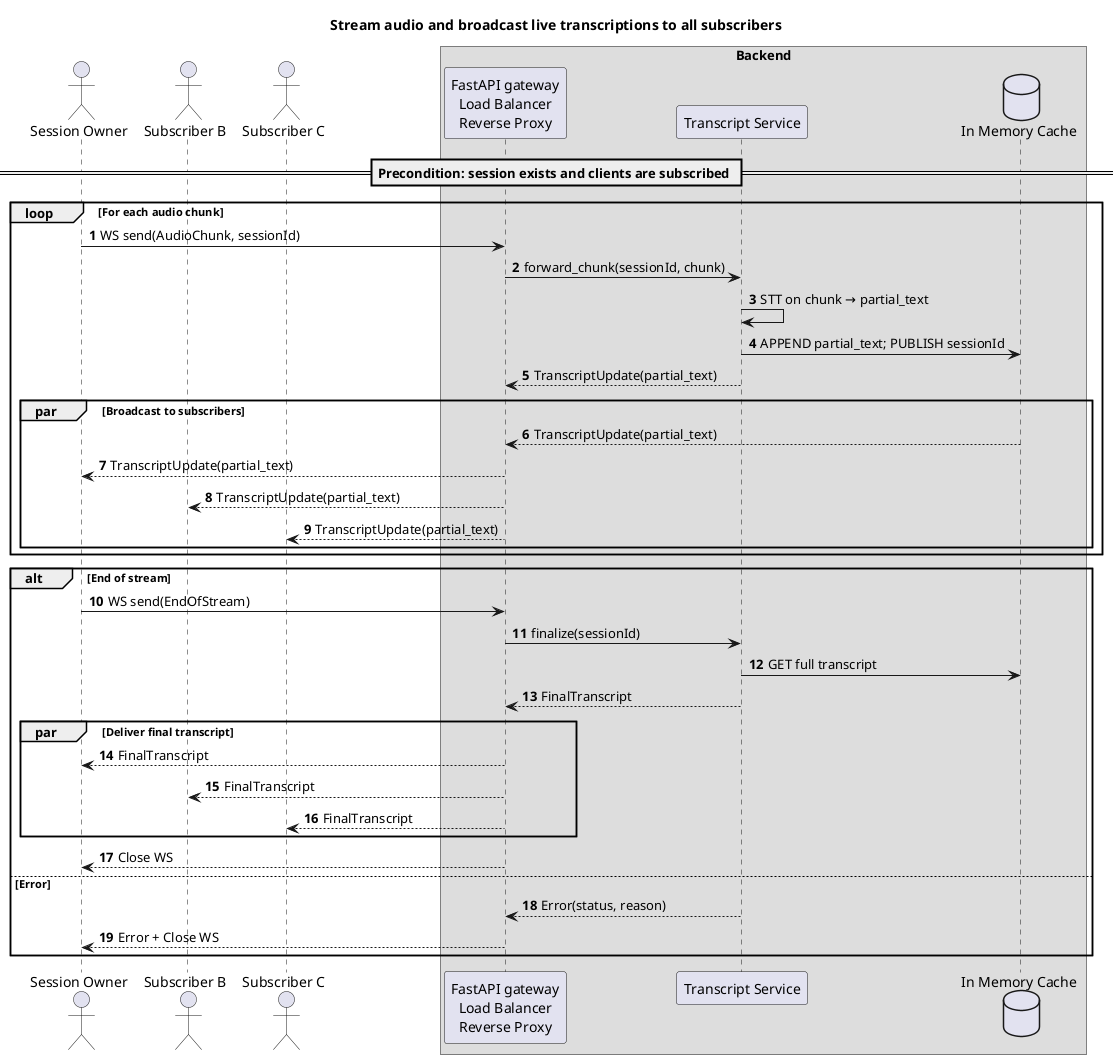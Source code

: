 @startuml
title Stream audio and broadcast live transcriptions to all subscribers
autonumber

actor "Session Owner" as Owner
actor "Subscriber B" as SubscriberB
actor "Subscriber C" as SubscriberC

box "Backend"
participant "FastAPI gateway\nLoad Balancer\nReverse Proxy" as FastAPIApp
participant "Transcript Service" as TranscriptService
database "In Memory Cache" as Cache
end box

== Precondition: session exists and clients are subscribed ==

loop For each audio chunk
  Owner -> FastAPIApp: WS send(AudioChunk, sessionId)
  FastAPIApp -> TranscriptService: forward_chunk(sessionId, chunk)
  TranscriptService -> TranscriptService: STT on chunk → partial_text
  TranscriptService -> Cache: APPEND partial_text; PUBLISH sessionId
  TranscriptService --> FastAPIApp: TranscriptUpdate(partial_text)

  par Broadcast to subscribers
    Cache --> FastAPIApp: TranscriptUpdate(partial_text)
    FastAPIApp --> Owner: TranscriptUpdate(partial_text)
    FastAPIApp --> SubscriberB: TranscriptUpdate(partial_text)
    FastAPIApp --> SubscriberC: TranscriptUpdate(partial_text)
  end
end

alt End of stream
  Owner -> FastAPIApp: WS send(EndOfStream)
  FastAPIApp -> TranscriptService: finalize(sessionId)
  TranscriptService -> Cache: GET full transcript
  TranscriptService --> FastAPIApp: FinalTranscript
  par Deliver final transcript
    FastAPIApp --> Owner: FinalTranscript
    FastAPIApp --> SubscriberB: FinalTranscript
    FastAPIApp --> SubscriberC: FinalTranscript
  end
  FastAPIApp --> Owner: Close WS
else Error
  TranscriptService --> FastAPIApp: Error(status, reason)
  FastAPIApp --> Owner: Error + Close WS
end
@enduml
